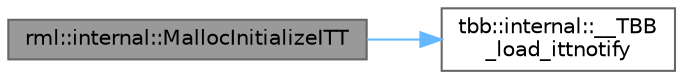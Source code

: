 digraph "rml::internal::MallocInitializeITT"
{
 // LATEX_PDF_SIZE
  bgcolor="transparent";
  edge [fontname=Helvetica,fontsize=10,labelfontname=Helvetica,labelfontsize=10];
  node [fontname=Helvetica,fontsize=10,shape=box,height=0.2,width=0.4];
  rankdir="LR";
  Node1 [id="Node000001",label="rml::internal::MallocInitializeITT",height=0.2,width=0.4,color="gray40", fillcolor="grey60", style="filled", fontcolor="black",tooltip=" "];
  Node1 -> Node2 [id="edge1_Node000001_Node000002",color="steelblue1",style="solid",tooltip=" "];
  Node2 [id="Node000002",label="tbb::internal::__TBB\l_load_ittnotify",height=0.2,width=0.4,color="grey40", fillcolor="white", style="filled",URL="$namespacetbb_1_1internal.html#a2b4ad2321a003fdcedfac9784ce9a2be",tooltip=" "];
}
